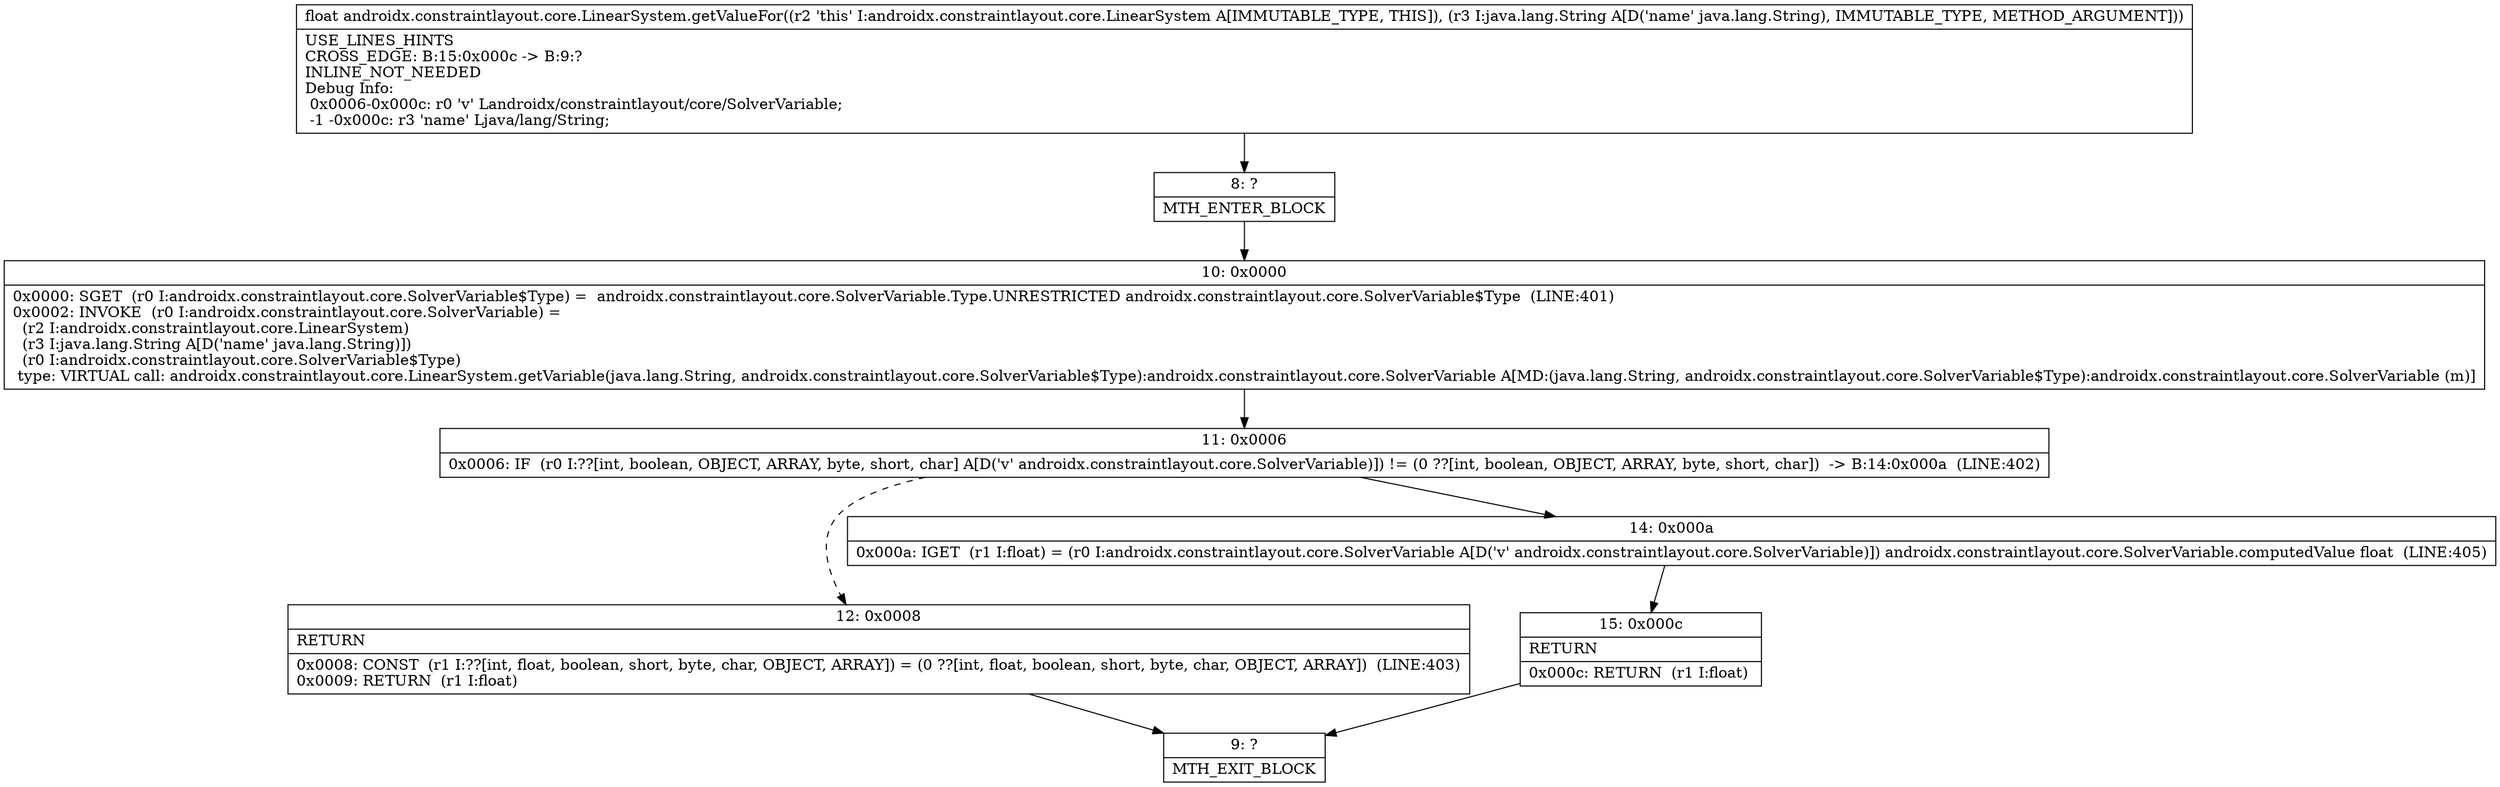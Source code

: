 digraph "CFG forandroidx.constraintlayout.core.LinearSystem.getValueFor(Ljava\/lang\/String;)F" {
Node_8 [shape=record,label="{8\:\ ?|MTH_ENTER_BLOCK\l}"];
Node_10 [shape=record,label="{10\:\ 0x0000|0x0000: SGET  (r0 I:androidx.constraintlayout.core.SolverVariable$Type) =  androidx.constraintlayout.core.SolverVariable.Type.UNRESTRICTED androidx.constraintlayout.core.SolverVariable$Type  (LINE:401)\l0x0002: INVOKE  (r0 I:androidx.constraintlayout.core.SolverVariable) = \l  (r2 I:androidx.constraintlayout.core.LinearSystem)\l  (r3 I:java.lang.String A[D('name' java.lang.String)])\l  (r0 I:androidx.constraintlayout.core.SolverVariable$Type)\l type: VIRTUAL call: androidx.constraintlayout.core.LinearSystem.getVariable(java.lang.String, androidx.constraintlayout.core.SolverVariable$Type):androidx.constraintlayout.core.SolverVariable A[MD:(java.lang.String, androidx.constraintlayout.core.SolverVariable$Type):androidx.constraintlayout.core.SolverVariable (m)]\l}"];
Node_11 [shape=record,label="{11\:\ 0x0006|0x0006: IF  (r0 I:??[int, boolean, OBJECT, ARRAY, byte, short, char] A[D('v' androidx.constraintlayout.core.SolverVariable)]) != (0 ??[int, boolean, OBJECT, ARRAY, byte, short, char])  \-\> B:14:0x000a  (LINE:402)\l}"];
Node_12 [shape=record,label="{12\:\ 0x0008|RETURN\l|0x0008: CONST  (r1 I:??[int, float, boolean, short, byte, char, OBJECT, ARRAY]) = (0 ??[int, float, boolean, short, byte, char, OBJECT, ARRAY])  (LINE:403)\l0x0009: RETURN  (r1 I:float) \l}"];
Node_9 [shape=record,label="{9\:\ ?|MTH_EXIT_BLOCK\l}"];
Node_14 [shape=record,label="{14\:\ 0x000a|0x000a: IGET  (r1 I:float) = (r0 I:androidx.constraintlayout.core.SolverVariable A[D('v' androidx.constraintlayout.core.SolverVariable)]) androidx.constraintlayout.core.SolverVariable.computedValue float  (LINE:405)\l}"];
Node_15 [shape=record,label="{15\:\ 0x000c|RETURN\l|0x000c: RETURN  (r1 I:float) \l}"];
MethodNode[shape=record,label="{float androidx.constraintlayout.core.LinearSystem.getValueFor((r2 'this' I:androidx.constraintlayout.core.LinearSystem A[IMMUTABLE_TYPE, THIS]), (r3 I:java.lang.String A[D('name' java.lang.String), IMMUTABLE_TYPE, METHOD_ARGUMENT]))  | USE_LINES_HINTS\lCROSS_EDGE: B:15:0x000c \-\> B:9:?\lINLINE_NOT_NEEDED\lDebug Info:\l  0x0006\-0x000c: r0 'v' Landroidx\/constraintlayout\/core\/SolverVariable;\l  \-1 \-0x000c: r3 'name' Ljava\/lang\/String;\l}"];
MethodNode -> Node_8;Node_8 -> Node_10;
Node_10 -> Node_11;
Node_11 -> Node_12[style=dashed];
Node_11 -> Node_14;
Node_12 -> Node_9;
Node_14 -> Node_15;
Node_15 -> Node_9;
}

